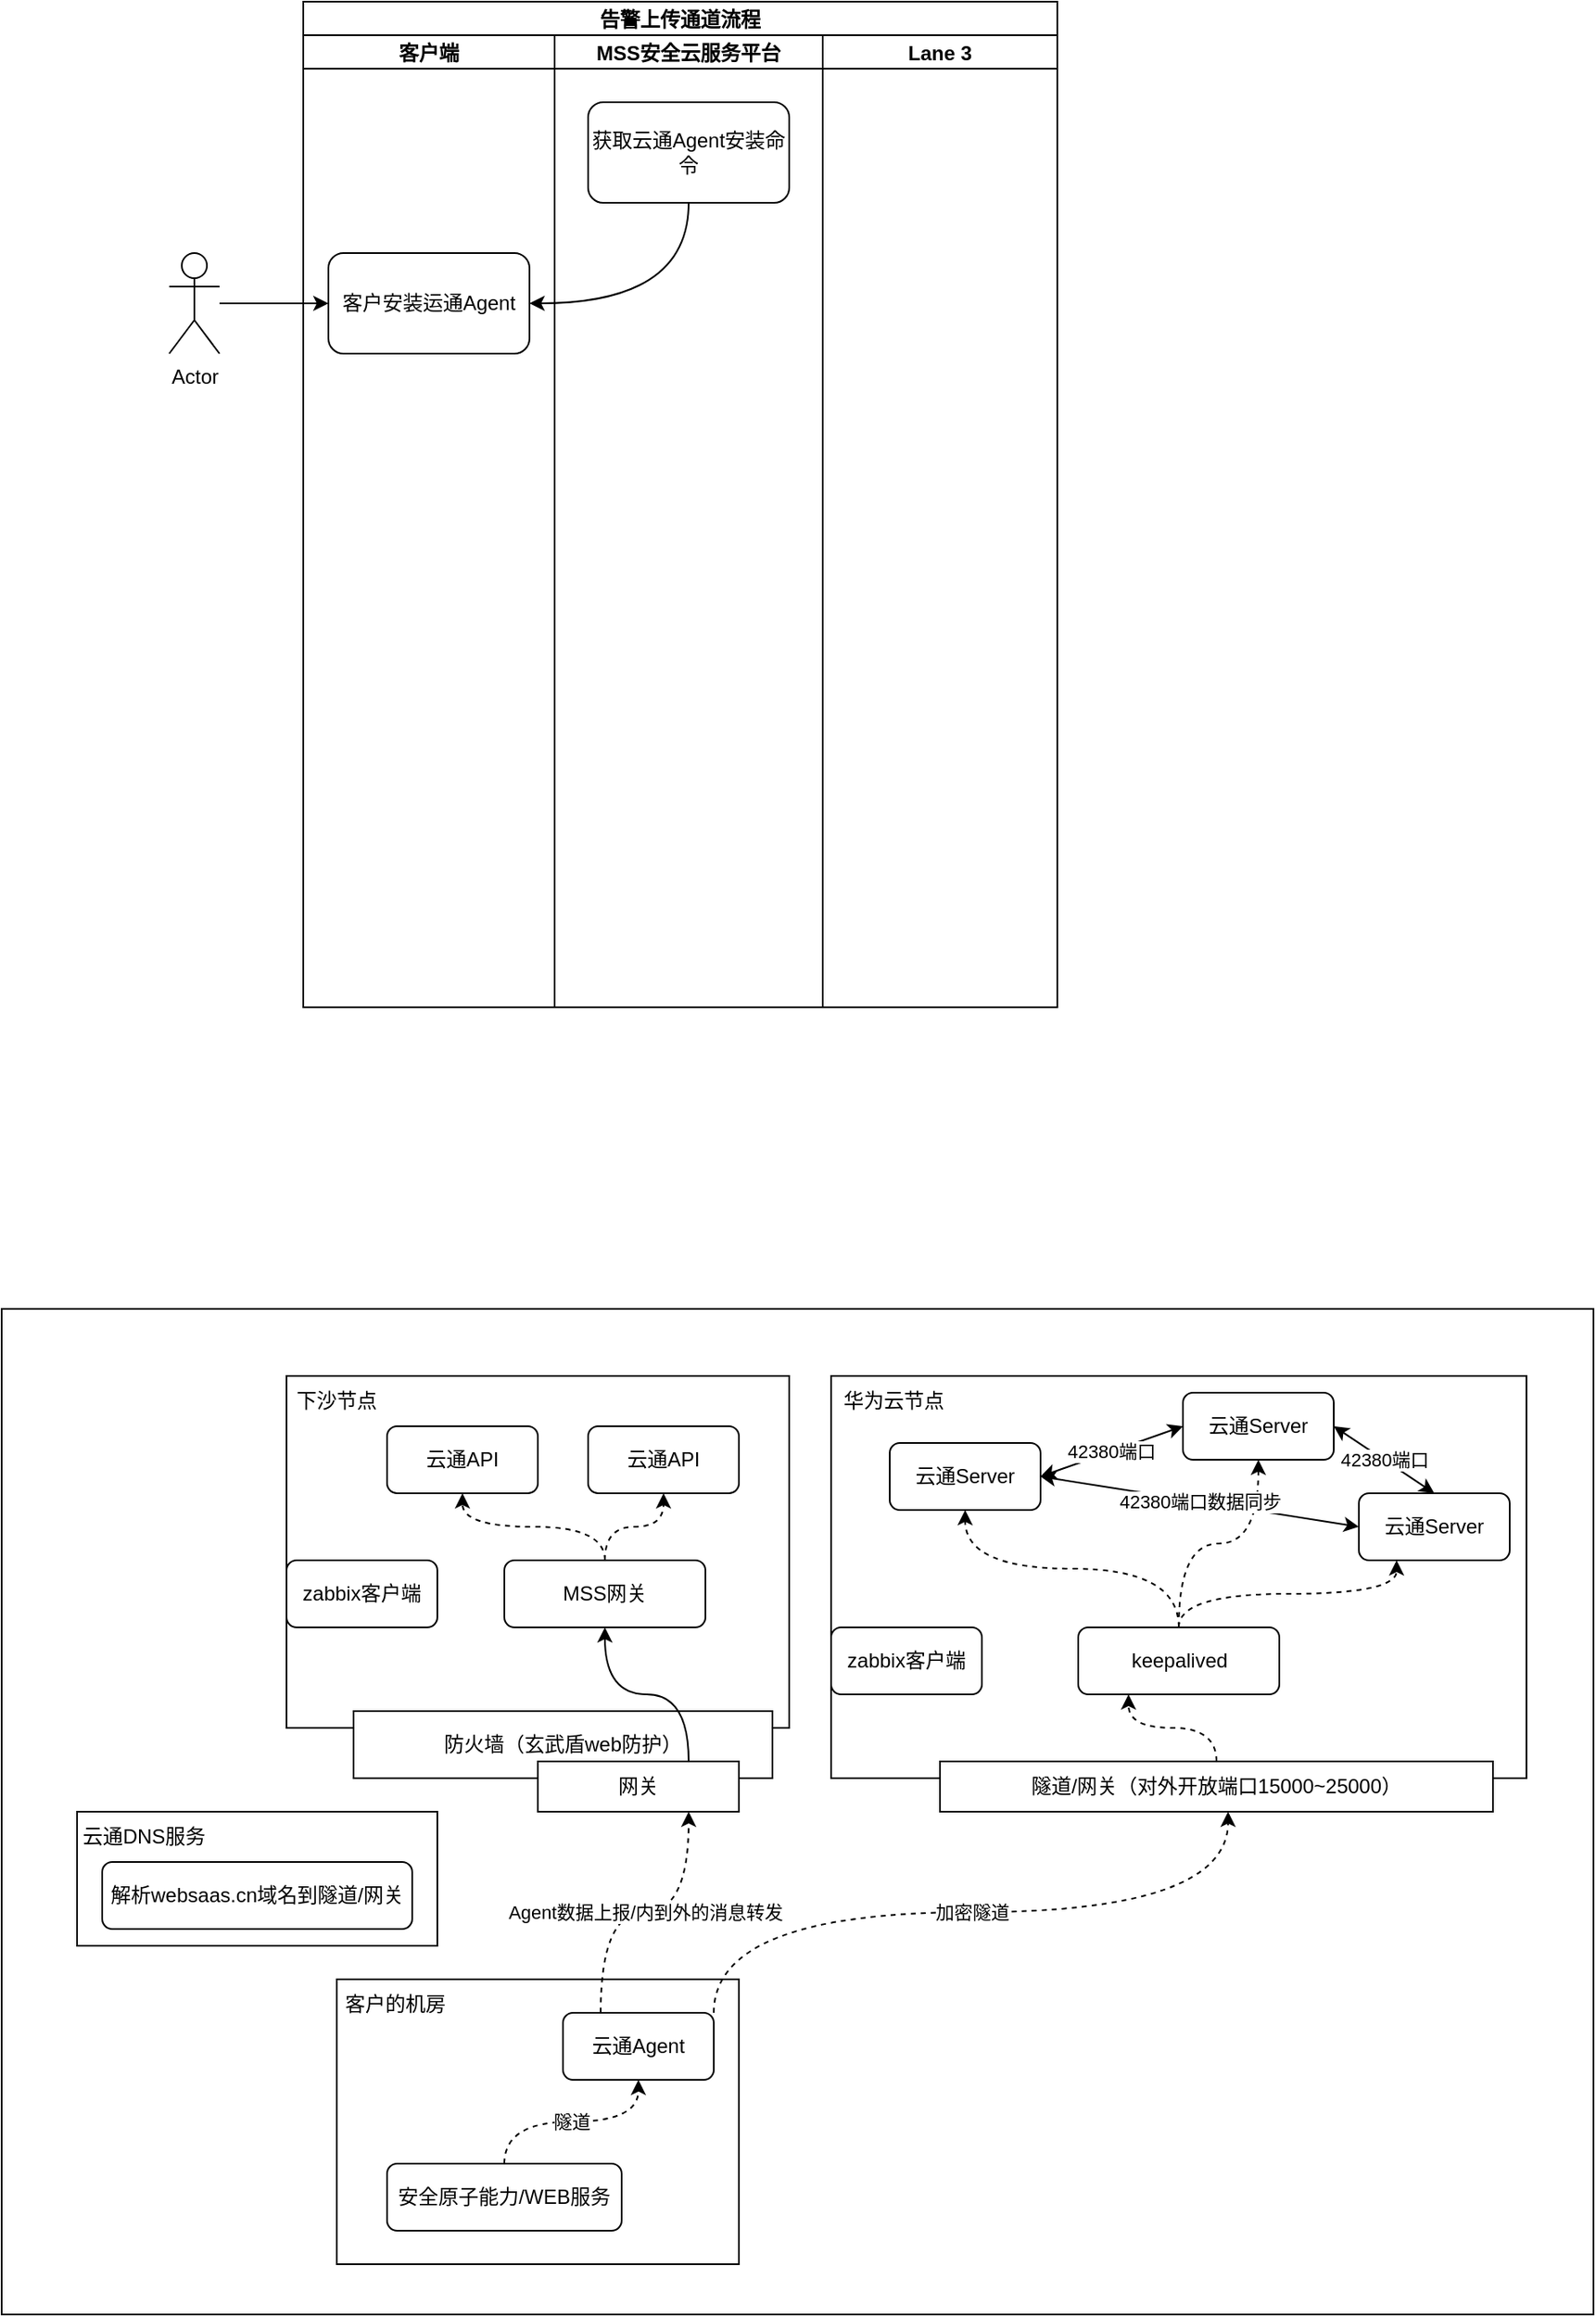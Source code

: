 <mxfile version="20.5.1" type="github">
  <diagram id="X0-Q3UgyOkLvdQDbUND6" name="第 1 页">
    <mxGraphModel dx="1108" dy="450" grid="1" gridSize="10" guides="1" tooltips="1" connect="1" arrows="1" fold="1" page="1" pageScale="1" pageWidth="827" pageHeight="1169" math="0" shadow="0">
      <root>
        <mxCell id="0" />
        <mxCell id="1" parent="0" />
        <mxCell id="2W0OFrPBYEMKjF1ASu4q-63" value="" style="rounded=0;whiteSpace=wrap;html=1;" vertex="1" parent="1">
          <mxGeometry x="30" y="840" width="950" height="600" as="geometry" />
        </mxCell>
        <mxCell id="2W0OFrPBYEMKjF1ASu4q-46" value="" style="rounded=0;whiteSpace=wrap;html=1;" vertex="1" parent="1">
          <mxGeometry x="525" y="880" width="415" height="240" as="geometry" />
        </mxCell>
        <mxCell id="2W0OFrPBYEMKjF1ASu4q-31" value="" style="rounded=0;whiteSpace=wrap;html=1;" vertex="1" parent="1">
          <mxGeometry x="230" y="1240" width="240" height="170" as="geometry" />
        </mxCell>
        <mxCell id="2W0OFrPBYEMKjF1ASu4q-15" value="" style="rounded=0;whiteSpace=wrap;html=1;" vertex="1" parent="1">
          <mxGeometry x="200" y="880" width="300" height="210" as="geometry" />
        </mxCell>
        <mxCell id="2W0OFrPBYEMKjF1ASu4q-1" value="告警上传通道流程" style="swimlane;childLayout=stackLayout;resizeParent=1;resizeParentMax=0;startSize=20;" vertex="1" parent="1">
          <mxGeometry x="210" y="60" width="450" height="600" as="geometry" />
        </mxCell>
        <mxCell id="2W0OFrPBYEMKjF1ASu4q-2" value="客户端" style="swimlane;startSize=20;" vertex="1" parent="2W0OFrPBYEMKjF1ASu4q-1">
          <mxGeometry y="20" width="150" height="580" as="geometry" />
        </mxCell>
        <mxCell id="2W0OFrPBYEMKjF1ASu4q-6" value="客户安装运通Agent" style="rounded=1;whiteSpace=wrap;html=1;" vertex="1" parent="2W0OFrPBYEMKjF1ASu4q-2">
          <mxGeometry x="15" y="130" width="120" height="60" as="geometry" />
        </mxCell>
        <mxCell id="2W0OFrPBYEMKjF1ASu4q-3" value="MSS安全云服务平台" style="swimlane;startSize=20;" vertex="1" parent="2W0OFrPBYEMKjF1ASu4q-1">
          <mxGeometry x="150" y="20" width="160" height="580" as="geometry" />
        </mxCell>
        <mxCell id="2W0OFrPBYEMKjF1ASu4q-8" value="获取云通Agent安装命令" style="rounded=1;whiteSpace=wrap;html=1;" vertex="1" parent="2W0OFrPBYEMKjF1ASu4q-3">
          <mxGeometry x="20" y="40" width="120" height="60" as="geometry" />
        </mxCell>
        <mxCell id="2W0OFrPBYEMKjF1ASu4q-4" value="Lane 3" style="swimlane;startSize=20;" vertex="1" parent="2W0OFrPBYEMKjF1ASu4q-1">
          <mxGeometry x="310" y="20" width="140" height="580" as="geometry" />
        </mxCell>
        <mxCell id="2W0OFrPBYEMKjF1ASu4q-10" style="edgeStyle=orthogonalEdgeStyle;curved=1;rounded=0;orthogonalLoop=1;jettySize=auto;html=1;entryX=1;entryY=0.5;entryDx=0;entryDy=0;exitX=0.5;exitY=1;exitDx=0;exitDy=0;" edge="1" parent="2W0OFrPBYEMKjF1ASu4q-1" source="2W0OFrPBYEMKjF1ASu4q-8" target="2W0OFrPBYEMKjF1ASu4q-6">
          <mxGeometry relative="1" as="geometry" />
        </mxCell>
        <mxCell id="2W0OFrPBYEMKjF1ASu4q-11" style="edgeStyle=orthogonalEdgeStyle;curved=1;rounded=0;orthogonalLoop=1;jettySize=auto;html=1;entryX=0;entryY=0.5;entryDx=0;entryDy=0;" edge="1" parent="1" source="2W0OFrPBYEMKjF1ASu4q-5" target="2W0OFrPBYEMKjF1ASu4q-6">
          <mxGeometry relative="1" as="geometry" />
        </mxCell>
        <mxCell id="2W0OFrPBYEMKjF1ASu4q-5" value="Actor" style="shape=umlActor;verticalLabelPosition=bottom;verticalAlign=top;html=1;outlineConnect=0;" vertex="1" parent="1">
          <mxGeometry x="130" y="210" width="30" height="60" as="geometry" />
        </mxCell>
        <mxCell id="2W0OFrPBYEMKjF1ASu4q-12" value="云通API" style="rounded=1;whiteSpace=wrap;html=1;" vertex="1" parent="1">
          <mxGeometry x="260" y="910" width="90" height="40" as="geometry" />
        </mxCell>
        <mxCell id="2W0OFrPBYEMKjF1ASu4q-14" value="云通API" style="rounded=1;whiteSpace=wrap;html=1;" vertex="1" parent="1">
          <mxGeometry x="380" y="910" width="90" height="40" as="geometry" />
        </mxCell>
        <mxCell id="2W0OFrPBYEMKjF1ASu4q-17" style="edgeStyle=orthogonalEdgeStyle;curved=1;rounded=0;orthogonalLoop=1;jettySize=auto;html=1;entryX=0.5;entryY=1;entryDx=0;entryDy=0;dashed=1;" edge="1" parent="1" source="2W0OFrPBYEMKjF1ASu4q-16" target="2W0OFrPBYEMKjF1ASu4q-12">
          <mxGeometry relative="1" as="geometry" />
        </mxCell>
        <mxCell id="2W0OFrPBYEMKjF1ASu4q-18" style="edgeStyle=orthogonalEdgeStyle;curved=1;rounded=0;orthogonalLoop=1;jettySize=auto;html=1;entryX=0.5;entryY=1;entryDx=0;entryDy=0;dashed=1;" edge="1" parent="1" source="2W0OFrPBYEMKjF1ASu4q-16" target="2W0OFrPBYEMKjF1ASu4q-14">
          <mxGeometry relative="1" as="geometry" />
        </mxCell>
        <mxCell id="2W0OFrPBYEMKjF1ASu4q-16" value="MSS网关" style="rounded=1;whiteSpace=wrap;html=1;" vertex="1" parent="1">
          <mxGeometry x="330" y="990" width="120" height="40" as="geometry" />
        </mxCell>
        <mxCell id="2W0OFrPBYEMKjF1ASu4q-19" value="下沙节点" style="text;html=1;strokeColor=none;fillColor=none;align=center;verticalAlign=middle;whiteSpace=wrap;rounded=0;" vertex="1" parent="1">
          <mxGeometry x="200" y="880" width="60" height="30" as="geometry" />
        </mxCell>
        <mxCell id="2W0OFrPBYEMKjF1ASu4q-20" value="防火墙（玄武盾web防护）" style="rounded=0;whiteSpace=wrap;html=1;" vertex="1" parent="1">
          <mxGeometry x="240" y="1080" width="250" height="40" as="geometry" />
        </mxCell>
        <mxCell id="2W0OFrPBYEMKjF1ASu4q-23" value="网关" style="rounded=0;whiteSpace=wrap;html=1;" vertex="1" parent="1">
          <mxGeometry x="350" y="1110" width="120" height="30" as="geometry" />
        </mxCell>
        <mxCell id="2W0OFrPBYEMKjF1ASu4q-22" style="edgeStyle=orthogonalEdgeStyle;rounded=0;orthogonalLoop=1;jettySize=auto;html=1;entryX=0.5;entryY=1;entryDx=0;entryDy=0;elbow=vertical;curved=1;exitX=0.75;exitY=0;exitDx=0;exitDy=0;" edge="1" parent="1" source="2W0OFrPBYEMKjF1ASu4q-23" target="2W0OFrPBYEMKjF1ASu4q-16">
          <mxGeometry relative="1" as="geometry" />
        </mxCell>
        <mxCell id="2W0OFrPBYEMKjF1ASu4q-30" value="隧道" style="edgeStyle=orthogonalEdgeStyle;curved=1;rounded=0;orthogonalLoop=1;jettySize=auto;html=1;entryX=0.5;entryY=1;entryDx=0;entryDy=0;elbow=vertical;dashed=1;" edge="1" parent="1" source="2W0OFrPBYEMKjF1ASu4q-26" target="2W0OFrPBYEMKjF1ASu4q-29">
          <mxGeometry relative="1" as="geometry" />
        </mxCell>
        <mxCell id="2W0OFrPBYEMKjF1ASu4q-26" value="安全原子能力/WEB服务" style="rounded=1;whiteSpace=wrap;html=1;" vertex="1" parent="1">
          <mxGeometry x="260" y="1350" width="140" height="40" as="geometry" />
        </mxCell>
        <mxCell id="2W0OFrPBYEMKjF1ASu4q-33" value="Agent数据上报/内到外的消息转发" style="edgeStyle=orthogonalEdgeStyle;curved=1;rounded=0;orthogonalLoop=1;jettySize=auto;html=1;entryX=0.75;entryY=1;entryDx=0;entryDy=0;dashed=1;elbow=vertical;exitX=0.25;exitY=0;exitDx=0;exitDy=0;" edge="1" parent="1" source="2W0OFrPBYEMKjF1ASu4q-29" target="2W0OFrPBYEMKjF1ASu4q-23">
          <mxGeometry relative="1" as="geometry" />
        </mxCell>
        <mxCell id="2W0OFrPBYEMKjF1ASu4q-60" value="加密隧道" style="edgeStyle=orthogonalEdgeStyle;curved=1;rounded=0;orthogonalLoop=1;jettySize=auto;html=1;exitX=1;exitY=0;exitDx=0;exitDy=0;entryX=0.521;entryY=1;entryDx=0;entryDy=0;entryPerimeter=0;elbow=vertical;dashed=1;" edge="1" parent="1" source="2W0OFrPBYEMKjF1ASu4q-29" target="2W0OFrPBYEMKjF1ASu4q-59">
          <mxGeometry relative="1" as="geometry" />
        </mxCell>
        <mxCell id="2W0OFrPBYEMKjF1ASu4q-29" value="云通Agent" style="rounded=1;whiteSpace=wrap;html=1;" vertex="1" parent="1">
          <mxGeometry x="365" y="1260" width="90" height="40" as="geometry" />
        </mxCell>
        <mxCell id="2W0OFrPBYEMKjF1ASu4q-32" value="客户的机房" style="text;html=1;strokeColor=none;fillColor=none;align=center;verticalAlign=middle;whiteSpace=wrap;rounded=0;" vertex="1" parent="1">
          <mxGeometry x="230" y="1240" width="70" height="30" as="geometry" />
        </mxCell>
        <mxCell id="2W0OFrPBYEMKjF1ASu4q-34" value="" style="rounded=0;whiteSpace=wrap;html=1;" vertex="1" parent="1">
          <mxGeometry x="75" y="1140" width="215" height="80" as="geometry" />
        </mxCell>
        <mxCell id="2W0OFrPBYEMKjF1ASu4q-35" value="云通DNS服务" style="text;html=1;strokeColor=none;fillColor=none;align=center;verticalAlign=middle;whiteSpace=wrap;rounded=0;" vertex="1" parent="1">
          <mxGeometry x="60" y="1140" width="110" height="30" as="geometry" />
        </mxCell>
        <mxCell id="2W0OFrPBYEMKjF1ASu4q-39" value="解析websaas.cn域名到隧道/网关" style="rounded=1;whiteSpace=wrap;html=1;" vertex="1" parent="1">
          <mxGeometry x="90" y="1170" width="185" height="40" as="geometry" />
        </mxCell>
        <mxCell id="2W0OFrPBYEMKjF1ASu4q-40" value="云通Server" style="rounded=1;whiteSpace=wrap;html=1;" vertex="1" parent="1">
          <mxGeometry x="560" y="920" width="90" height="40" as="geometry" />
        </mxCell>
        <mxCell id="2W0OFrPBYEMKjF1ASu4q-44" value="云通Server" style="rounded=1;whiteSpace=wrap;html=1;" vertex="1" parent="1">
          <mxGeometry x="840" y="950" width="90" height="40" as="geometry" />
        </mxCell>
        <mxCell id="2W0OFrPBYEMKjF1ASu4q-45" value="云通Server" style="rounded=1;whiteSpace=wrap;html=1;" vertex="1" parent="1">
          <mxGeometry x="735" y="890" width="90" height="40" as="geometry" />
        </mxCell>
        <mxCell id="2W0OFrPBYEMKjF1ASu4q-48" style="edgeStyle=orthogonalEdgeStyle;curved=1;rounded=0;orthogonalLoop=1;jettySize=auto;html=1;entryX=0.5;entryY=1;entryDx=0;entryDy=0;dashed=1;elbow=vertical;exitX=0.5;exitY=0;exitDx=0;exitDy=0;" edge="1" parent="1" source="2W0OFrPBYEMKjF1ASu4q-47" target="2W0OFrPBYEMKjF1ASu4q-40">
          <mxGeometry relative="1" as="geometry" />
        </mxCell>
        <mxCell id="2W0OFrPBYEMKjF1ASu4q-49" style="edgeStyle=orthogonalEdgeStyle;curved=1;rounded=0;orthogonalLoop=1;jettySize=auto;html=1;entryX=0.5;entryY=1;entryDx=0;entryDy=0;dashed=1;elbow=vertical;" edge="1" parent="1" source="2W0OFrPBYEMKjF1ASu4q-47" target="2W0OFrPBYEMKjF1ASu4q-45">
          <mxGeometry relative="1" as="geometry" />
        </mxCell>
        <mxCell id="2W0OFrPBYEMKjF1ASu4q-50" style="edgeStyle=orthogonalEdgeStyle;curved=1;rounded=0;orthogonalLoop=1;jettySize=auto;html=1;entryX=0.25;entryY=1;entryDx=0;entryDy=0;dashed=1;elbow=vertical;exitX=0.5;exitY=0;exitDx=0;exitDy=0;" edge="1" parent="1" source="2W0OFrPBYEMKjF1ASu4q-47" target="2W0OFrPBYEMKjF1ASu4q-44">
          <mxGeometry relative="1" as="geometry" />
        </mxCell>
        <mxCell id="2W0OFrPBYEMKjF1ASu4q-47" value="keepalived" style="rounded=1;whiteSpace=wrap;html=1;" vertex="1" parent="1">
          <mxGeometry x="672.5" y="1030" width="120" height="40" as="geometry" />
        </mxCell>
        <mxCell id="2W0OFrPBYEMKjF1ASu4q-51" value="华为云节点" style="text;html=1;strokeColor=none;fillColor=none;align=center;verticalAlign=middle;whiteSpace=wrap;rounded=0;" vertex="1" parent="1">
          <mxGeometry x="525" y="880" width="75" height="30" as="geometry" />
        </mxCell>
        <mxCell id="2W0OFrPBYEMKjF1ASu4q-54" value="42380端口" style="endArrow=classic;startArrow=classic;html=1;rounded=0;curved=1;elbow=vertical;entryX=0;entryY=0.5;entryDx=0;entryDy=0;exitX=1;exitY=0.5;exitDx=0;exitDy=0;" edge="1" parent="1" source="2W0OFrPBYEMKjF1ASu4q-40" target="2W0OFrPBYEMKjF1ASu4q-45">
          <mxGeometry width="50" height="50" relative="1" as="geometry">
            <mxPoint x="570" y="1070" as="sourcePoint" />
            <mxPoint x="620" y="1020" as="targetPoint" />
          </mxGeometry>
        </mxCell>
        <mxCell id="2W0OFrPBYEMKjF1ASu4q-55" value="42380端口" style="endArrow=classic;startArrow=classic;html=1;rounded=0;curved=1;elbow=vertical;entryX=0.5;entryY=0;entryDx=0;entryDy=0;exitX=1;exitY=0.5;exitDx=0;exitDy=0;" edge="1" parent="1" source="2W0OFrPBYEMKjF1ASu4q-45" target="2W0OFrPBYEMKjF1ASu4q-44">
          <mxGeometry width="50" height="50" relative="1" as="geometry">
            <mxPoint x="570" y="1070" as="sourcePoint" />
            <mxPoint x="620" y="1020" as="targetPoint" />
          </mxGeometry>
        </mxCell>
        <mxCell id="2W0OFrPBYEMKjF1ASu4q-56" value="42380端口数据同步" style="endArrow=classic;startArrow=classic;html=1;rounded=0;curved=1;elbow=vertical;entryX=0;entryY=0.5;entryDx=0;entryDy=0;exitX=1;exitY=0.5;exitDx=0;exitDy=0;" edge="1" parent="1" source="2W0OFrPBYEMKjF1ASu4q-40" target="2W0OFrPBYEMKjF1ASu4q-44">
          <mxGeometry width="50" height="50" relative="1" as="geometry">
            <mxPoint x="570" y="1070" as="sourcePoint" />
            <mxPoint x="620" y="1020" as="targetPoint" />
          </mxGeometry>
        </mxCell>
        <mxCell id="2W0OFrPBYEMKjF1ASu4q-62" style="edgeStyle=orthogonalEdgeStyle;curved=1;rounded=0;orthogonalLoop=1;jettySize=auto;html=1;entryX=0.25;entryY=1;entryDx=0;entryDy=0;dashed=1;elbow=vertical;" edge="1" parent="1" source="2W0OFrPBYEMKjF1ASu4q-59" target="2W0OFrPBYEMKjF1ASu4q-47">
          <mxGeometry relative="1" as="geometry" />
        </mxCell>
        <mxCell id="2W0OFrPBYEMKjF1ASu4q-59" value="隧道/网关（对外开放端口15000~25000）" style="rounded=0;whiteSpace=wrap;html=1;" vertex="1" parent="1">
          <mxGeometry x="590" y="1110" width="330" height="30" as="geometry" />
        </mxCell>
        <mxCell id="2W0OFrPBYEMKjF1ASu4q-64" value="zabbix客户端" style="rounded=1;whiteSpace=wrap;html=1;" vertex="1" parent="1">
          <mxGeometry x="200" y="990" width="90" height="40" as="geometry" />
        </mxCell>
        <mxCell id="2W0OFrPBYEMKjF1ASu4q-65" value="zabbix客户端" style="rounded=1;whiteSpace=wrap;html=1;" vertex="1" parent="1">
          <mxGeometry x="525" y="1030" width="90" height="40" as="geometry" />
        </mxCell>
      </root>
    </mxGraphModel>
  </diagram>
</mxfile>
